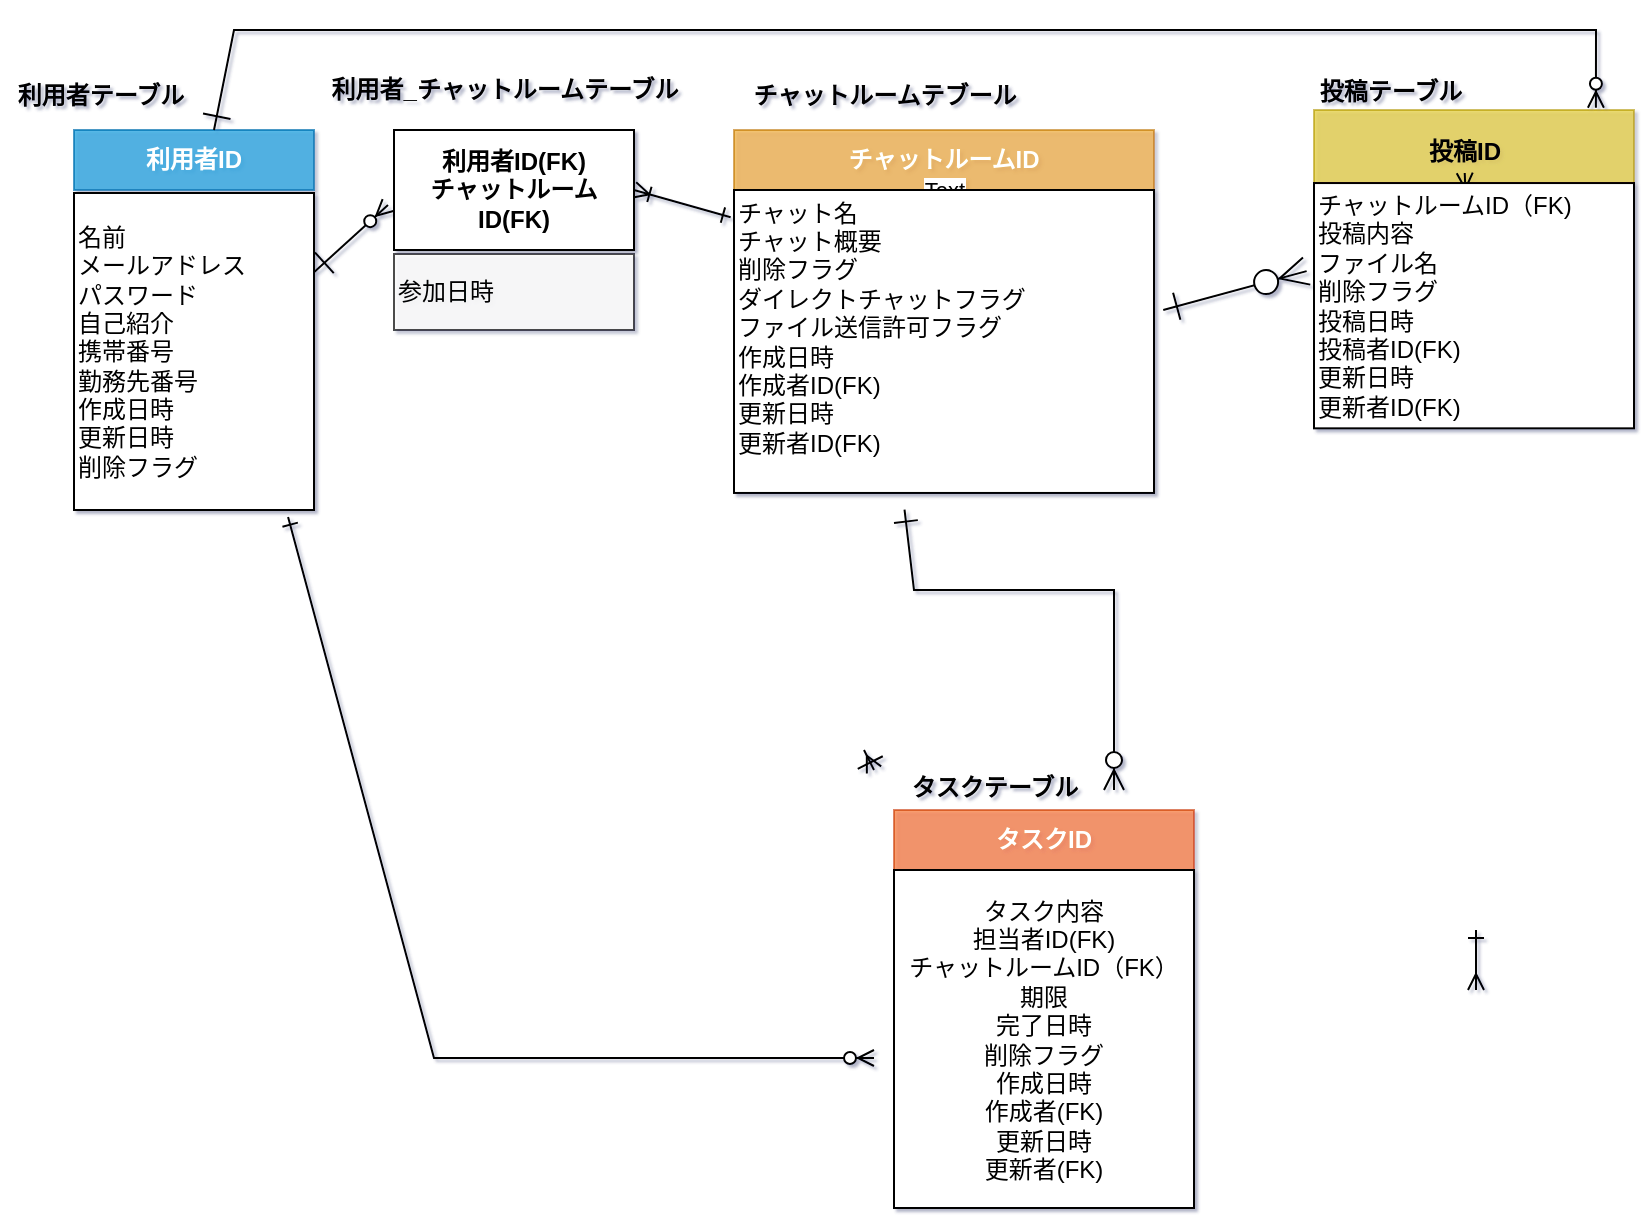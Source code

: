 <mxfile version="13.1.3">
    <diagram id="6hGFLwfOUW9BJ-s0fimq" name="Page-1">
        <mxGraphModel dx="758" dy="2031" grid="1" gridSize="10" guides="1" tooltips="1" connect="0" arrows="1" fold="1" page="1" pageScale="1" pageWidth="827" pageHeight="1169" math="0" shadow="1">
            <root>
                <mxCell id="0"/>
                <mxCell id="1" parent="0"/>
                <mxCell id="2" value="&lt;b&gt;利用者ID&lt;/b&gt;" style="rounded=0;whiteSpace=wrap;html=1;fillColor=#1ba1e2;strokeColor=#006EAF;fontColor=#ffffff;opacity=70;" parent="1" vertex="1">
                    <mxGeometry x="40" y="50" width="120" height="30" as="geometry"/>
                </mxCell>
                <mxCell id="21" style="rounded=0;orthogonalLoop=1;jettySize=auto;html=1;entryX=-0.025;entryY=0.625;entryDx=0;entryDy=0;entryPerimeter=0;startArrow=ERone;startFill=0;endArrow=ERzeroToMany;endFill=1;strokeWidth=1;exitX=1;exitY=0.25;exitDx=0;exitDy=0;startSize=12;" parent="1" source="3" target="13" edge="1">
                    <mxGeometry relative="1" as="geometry">
                        <mxPoint x="170" y="100" as="sourcePoint"/>
                    </mxGeometry>
                </mxCell>
                <mxCell id="3" value="名前&lt;br&gt;メールアドレス&lt;br&gt;パスワード&lt;br&gt;自己紹介&lt;br&gt;携帯番号&lt;br&gt;勤務先番号&lt;br&gt;作成日時&lt;br&gt;更新日時&lt;br&gt;削除フラグ" style="rounded=0;whiteSpace=wrap;html=1;align=left;" parent="1" vertex="1">
                    <mxGeometry x="40" y="81.49" width="120" height="158.51" as="geometry"/>
                </mxCell>
                <mxCell id="11" style="edgeStyle=orthogonalEdgeStyle;rounded=0;orthogonalLoop=1;jettySize=auto;html=1;exitX=0.5;exitY=1;exitDx=0;exitDy=0;startArrow=ERone;startFill=0;endArrow=oval;endFill=0;strokeColor=#000000;strokeWidth=1;" parent="1" edge="1">
                    <mxGeometry relative="1" as="geometry">
                        <mxPoint x="100" y="270" as="sourcePoint"/>
                        <mxPoint x="100" y="270" as="targetPoint"/>
                    </mxGeometry>
                </mxCell>
                <mxCell id="26" style="edgeStyle=none;rounded=0;orthogonalLoop=1;jettySize=auto;html=1;exitX=1;exitY=0.5;exitDx=0;exitDy=0;entryX=-0.008;entryY=0.09;entryDx=0;entryDy=0;entryPerimeter=0;startArrow=ERoneToMany;startFill=0;endArrow=ERone;endFill=0;strokeWidth=1;" parent="1" source="13" target="23" edge="1">
                    <mxGeometry relative="1" as="geometry"/>
                </mxCell>
                <mxCell id="13" value="&lt;b&gt;利用者ID(FK)&lt;br&gt;チャットルームID(FK)&lt;br&gt;&lt;/b&gt;" style="rounded=0;whiteSpace=wrap;html=1;" parent="1" vertex="1">
                    <mxGeometry x="200" y="50" width="120" height="60" as="geometry"/>
                </mxCell>
                <mxCell id="22" value="&lt;b&gt;チャットルームID&lt;/b&gt;" style="rounded=0;whiteSpace=wrap;html=1;fillColor=#f0a30a;strokeColor=#BD7000;fontColor=#ffffff;opacity=60;" parent="1" vertex="1">
                    <mxGeometry x="370" y="50" width="210" height="30" as="geometry"/>
                </mxCell>
                <mxCell id="24" style="edgeStyle=none;shape=link;rounded=0;orthogonalLoop=1;jettySize=auto;html=1;exitX=0.5;exitY=0;exitDx=0;exitDy=0;startArrow=ERone;startFill=0;endArrow=ERzeroToMany;endFill=1;strokeColor=#000000;strokeWidth=1;" parent="1" source="23" target="22" edge="1">
                    <mxGeometry relative="1" as="geometry"/>
                </mxCell>
                <mxCell id="25" value="Text" style="edgeLabel;html=1;align=center;verticalAlign=middle;resizable=0;points=[];" parent="24" vertex="1" connectable="0">
                    <mxGeometry x="0.167" y="5" relative="1" as="geometry">
                        <mxPoint as="offset"/>
                    </mxGeometry>
                </mxCell>
                <mxCell id="29" style="edgeStyle=none;rounded=0;orthogonalLoop=1;jettySize=auto;html=1;exitX=1.022;exitY=0.396;exitDx=0;exitDy=0;startArrow=ERone;startFill=0;endArrow=ERzeroToMany;endFill=1;strokeWidth=1;endSize=12;startSize=12;entryX=-0.023;entryY=0.359;entryDx=0;entryDy=0;entryPerimeter=0;exitPerimeter=0;" parent="1" edge="1" target="36" source="23">
                    <mxGeometry relative="1" as="geometry">
                        <mxPoint x="489" y="105" as="sourcePoint"/>
                        <mxPoint x="539" y="107.494" as="targetPoint"/>
                    </mxGeometry>
                </mxCell>
                <mxCell id="23" value="チャット名&lt;br&gt;&lt;div&gt;チャット概要&lt;/div&gt;&lt;div&gt;&lt;span&gt;削除フラグ&lt;/span&gt;&lt;br&gt;&lt;/div&gt;&lt;div&gt;&lt;span&gt;ダイレクトチャットフラグ&lt;/span&gt;&lt;/div&gt;&lt;div&gt;ファイル送信許可フラグ&lt;/div&gt;&lt;div&gt;&lt;div&gt;作成日時&lt;br&gt;作成者ID(FK)&lt;br&gt;更新日時&lt;br&gt;更新者ID(FK)&lt;/div&gt;&lt;/div&gt;&lt;div&gt;&lt;br&gt;&lt;/div&gt;" style="rounded=0;whiteSpace=wrap;html=1;align=left;" parent="1" vertex="1">
                    <mxGeometry x="370" y="80" width="210" height="151.48" as="geometry"/>
                </mxCell>
                <mxCell id="85" style="edgeStyle=none;rounded=0;jumpSize=12;orthogonalLoop=1;jettySize=auto;html=1;exitX=0.5;exitY=1;exitDx=0;exitDy=0;startArrow=ERone;startFill=0;startSize=12;endArrow=ERmany;endFill=0;endSize=6;strokeColor=#000000;strokeWidth=1;" parent="1" edge="1">
                    <mxGeometry relative="1" as="geometry">
                        <mxPoint x="440" y="370" as="targetPoint"/>
                        <mxPoint x="435" y="360" as="sourcePoint"/>
                    </mxGeometry>
                </mxCell>
                <mxCell id="34" value="" style="rounded=0;whiteSpace=wrap;html=1;fillColor=#e3c800;strokeColor=#B09500;fontColor=#ffffff;opacity=60;" parent="1" vertex="1">
                    <mxGeometry x="660" y="40" width="160" height="157.03" as="geometry"/>
                </mxCell>
                <mxCell id="35" value="&lt;b&gt;投稿ID&lt;br&gt;&lt;/b&gt;" style="text;html=1;align=center;verticalAlign=middle;resizable=0;points=[];autosize=1;" parent="34" vertex="1">
                    <mxGeometry x="50" y="11.463" width="50" height="20" as="geometry"/>
                </mxCell>
                <mxCell id="37" style="edgeStyle=none;rounded=0;orthogonalLoop=1;jettySize=auto;html=1;exitX=0.5;exitY=1;exitDx=0;exitDy=0;startArrow=ERone;startFill=0;endArrow=ERzeroToMany;endFill=1;strokeColor=#000000;strokeWidth=1;" parent="34" source="34" target="35" edge="1">
                    <mxGeometry relative="1" as="geometry"/>
                </mxCell>
                <mxCell id="36" value="チャットルームID（FK)&lt;br&gt;投稿内容&lt;br&gt;ファイル名&lt;br&gt;削除フラグ&lt;br&gt;投稿日時&lt;br&gt;投稿者ID(FK)&lt;br&gt;更新日時&lt;br&gt;更新者ID(FK)" style="rounded=0;whiteSpace=wrap;html=1;align=left;" parent="34" vertex="1">
                    <mxGeometry y="36.525" width="160" height="122.651" as="geometry"/>
                </mxCell>
                <mxCell id="50" style="edgeStyle=none;rounded=0;orthogonalLoop=1;jettySize=auto;html=1;exitX=0.5;exitY=1;exitDx=0;exitDy=0;startArrow=ERone;startFill=0;endArrow=ERmany;endFill=0;strokeColor=#000000;strokeWidth=1;" parent="1" edge="1">
                    <mxGeometry relative="1" as="geometry">
                        <mxPoint x="590" y="460" as="targetPoint"/>
                        <mxPoint x="590" y="492" as="sourcePoint"/>
                    </mxGeometry>
                </mxCell>
                <mxCell id="51" value="&lt;span style=&quot;color: rgba(0 , 0 , 0 , 0) ; font-family: monospace ; font-size: 0px&quot;&gt;%3CmxGraphModel%3E%3Croot%3E%3CmxCell%20id%3D%220%22%2F%3E%3CmxCell%20id%3D%221%22%20parent%3D%220%22%2F%3E%3CmxCell%20id%3D%222%22%20value%3D%22%26lt%3Bb%26gt%3B%E6%8A%95%E7%A8%BF%E8%80%85ID%26lt%3Bbr%26gt%3B%E5%88%A9%E7%94%A8%E8%80%85ID%26lt%3Bbr%26gt%3B%26lt%3B%2Fb%26gt%3B%22%20style%3D%22rounded%3D0%3BwhiteSpace%3Dwrap%3Bhtml%3D1%3B%22%20vertex%3D%221%22%20parent%3D%221%22%3E%3CmxGeometry%20x%3D%22590%22%20y%3D%22210%22%20width%3D%22120%22%20height%3D%2230%22%20as%3D%22geometry%22%2F%3E%3C%2FmxCell%3E%3C%2Froot%3E%3C%2FmxGraphModel%3E&lt;/span&gt;" style="text;html=1;align=center;verticalAlign=middle;resizable=0;points=[];autosize=1;" parent="1" vertex="1">
                    <mxGeometry x="731" y="415" width="20" height="20" as="geometry"/>
                </mxCell>
                <mxCell id="54" value="&lt;span style=&quot;color: rgba(0 , 0 , 0 , 0) ; font-family: monospace ; font-size: 0px&quot;&gt;%3CmxGraphModel%3E%3Croot%3E%3CmxCell%20id%3D%220%22%2F%3E%3CmxCell%20id%3D%221%22%20parent%3D%220%22%2F%3E%3CmxCell%20id%3D%222%22%20value%3D%22%E5%90%8D%E5%89%8D%22%20style%3D%22rounded%3D0%3BwhiteSpace%3Dwrap%3Bhtml%3D1%3Balign%3Dleft%3B%22%20vertex%3D%221%22%20parent%3D%221%22%3E%3CmxGeometry%20x%3D%22590%22%20y%3D%22240%22%20width%3D%22120%22%20height%3D%2230%22%20as%3D%22geometry%22%2F%3E%3C%2FmxCell%3E%3C%2Froot%3E%3C%2FmxGraphModel%3E&lt;/span&gt;&lt;span style=&quot;color: rgba(0 , 0 , 0 , 0) ; font-family: monospace ; font-size: 0px&quot;&gt;%3CmxGraphModel%3E%3Croot%3E%3CmxCell%20id%3D%220%22%2F%3E%3CmxCell%20id%3D%221%22%20parent%3D%220%22%2F%3E%3CmxCell%20id%3D%222%22%20value%3D%22%E5%90%8D%E5%89%8D%22%20style%3D%22rounded%3D0%3BwhiteSpace%3Dwrap%3Bhtml%3D1%3Balign%3Dleft%3B%22%20vertex%3D%221%22%20parent%3D%221%22%3E%3CmxGeometry%20x%3D%22590%22%20y%3D%22240%22%20width%3D%22120%22%20height%3D%2230%22%20as%3D%22geometry%22%2F%3E%3C%2FmxCell%3E%3C%2Froot%3E%3C%2FmxGraphModel%3E&lt;/span&gt;" style="text;html=1;align=center;verticalAlign=middle;resizable=0;points=[];autosize=1;" parent="1" vertex="1">
                    <mxGeometry x="743" y="504" width="20" height="20" as="geometry"/>
                </mxCell>
                <mxCell id="61" style="edgeStyle=none;rounded=0;orthogonalLoop=1;jettySize=auto;html=1;exitX=0.5;exitY=1;exitDx=0;exitDy=0;entryX=0.5;entryY=1;entryDx=0;entryDy=0;startArrow=ERone;startFill=0;endArrow=ERmany;endFill=0;strokeColor=#000000;strokeWidth=1;" parent="1" edge="1">
                    <mxGeometry relative="1" as="geometry">
                        <mxPoint x="741" y="450" as="sourcePoint"/>
                        <mxPoint x="741" y="480" as="targetPoint"/>
                    </mxGeometry>
                </mxCell>
                <mxCell id="64" value="タスクID" style="rounded=0;whiteSpace=wrap;html=1;fontStyle=1;fillColor=#fa6800;strokeColor=#C73500;fontColor=#ffffff;opacity=60;" parent="1" vertex="1">
                    <mxGeometry x="450" y="390" width="150" height="30" as="geometry"/>
                </mxCell>
                <mxCell id="67" style="edgeStyle=none;rounded=0;orthogonalLoop=1;jettySize=auto;html=1;startArrow=ERzeroToMany;startFill=1;endArrow=ERone;endFill=0;strokeWidth=1;entryX=0.892;entryY=1.022;entryDx=0;entryDy=0;entryPerimeter=0;" parent="1" edge="1" target="3">
                    <mxGeometry relative="1" as="geometry">
                        <mxPoint x="440" y="480" as="targetPoint"/>
                        <mxPoint x="440" y="514" as="sourcePoint"/>
                        <Array as="points">
                            <mxPoint x="220" y="514"/>
                        </Array>
                    </mxGeometry>
                </mxCell>
                <mxCell id="66" value="タスク内容&lt;br&gt;担当者ID(FK)&lt;br&gt;チャットルームID（FK）&lt;br&gt;期限&lt;br&gt;完了日時&lt;br&gt;削除フラグ&lt;br&gt;作成日時&lt;br&gt;作成者(FK)&lt;br&gt;更新日時&lt;br&gt;更新者(FK)" style="rounded=0;whiteSpace=wrap;html=1;" parent="1" vertex="1">
                    <mxGeometry x="450" y="420" width="150" height="169" as="geometry"/>
                </mxCell>
                <mxCell id="69" style="edgeStyle=none;rounded=0;orthogonalLoop=1;jettySize=auto;html=1;startArrow=ERone;startFill=0;endArrow=ERzeroToMany;endFill=1;strokeWidth=1;endSize=8;startSize=10;exitX=0.406;exitY=1.055;exitDx=0;exitDy=0;exitPerimeter=0;" parent="1" source="23" edge="1">
                    <mxGeometry relative="1" as="geometry">
                        <mxPoint x="560" y="380" as="targetPoint"/>
                        <Array as="points">
                            <mxPoint x="460" y="280"/>
                            <mxPoint x="560" y="280"/>
                            <mxPoint x="560" y="380"/>
                        </Array>
                    </mxGeometry>
                </mxCell>
                <mxCell id="86" style="rounded=0;orthogonalLoop=1;jettySize=auto;html=1;startArrow=ERone;startFill=0;endArrow=ERzeroToMany;endFill=1;strokeWidth=1;startSize=12;entryX=0.881;entryY=-0.007;entryDx=0;entryDy=0;entryPerimeter=0;" parent="1" target="34" edge="1">
                    <mxGeometry relative="1" as="geometry">
                        <mxPoint x="110" y="50" as="sourcePoint"/>
                        <mxPoint x="640" y="20" as="targetPoint"/>
                        <Array as="points">
                            <mxPoint x="120"/>
                            <mxPoint x="801"/>
                        </Array>
                    </mxGeometry>
                </mxCell>
                <mxCell id="89" value="参加日時" style="rounded=0;whiteSpace=wrap;html=1;opacity=70;align=left;" parent="1" vertex="1">
                    <mxGeometry x="200" y="112" width="120" height="38" as="geometry"/>
                </mxCell>
                <mxCell id="111" value="利用者テーブル" style="text;html=1;align=center;verticalAlign=middle;resizable=0;points=[];autosize=1;fontStyle=1" vertex="1" parent="1">
                    <mxGeometry x="3" y="22.97" width="100" height="20" as="geometry"/>
                </mxCell>
                <mxCell id="114" value="&lt;b&gt;利用者_チャットルームテーブル&lt;/b&gt;" style="text;html=1;align=center;verticalAlign=middle;resizable=0;points=[];autosize=1;" vertex="1" parent="1">
                    <mxGeometry x="160" y="20" width="190" height="20" as="geometry"/>
                </mxCell>
                <mxCell id="115" value="&lt;b&gt;チャットルームテブール&lt;/b&gt;" style="text;html=1;align=center;verticalAlign=middle;resizable=0;points=[];autosize=1;" vertex="1" parent="1">
                    <mxGeometry x="370" y="22.97" width="150" height="20" as="geometry"/>
                </mxCell>
                <mxCell id="117" value="投稿テーブル" style="text;html=1;align=center;verticalAlign=middle;resizable=0;points=[];autosize=1;fontStyle=1" vertex="1" parent="1">
                    <mxGeometry x="653" y="21" width="90" height="20" as="geometry"/>
                </mxCell>
                <mxCell id="120" value="&lt;b&gt;タスクテーブル&lt;/b&gt;" style="text;html=1;align=center;verticalAlign=middle;resizable=0;points=[];autosize=1;" vertex="1" parent="1">
                    <mxGeometry x="450" y="369.26" width="100" height="20" as="geometry"/>
                </mxCell>
            </root>
        </mxGraphModel>
    </diagram>
</mxfile>